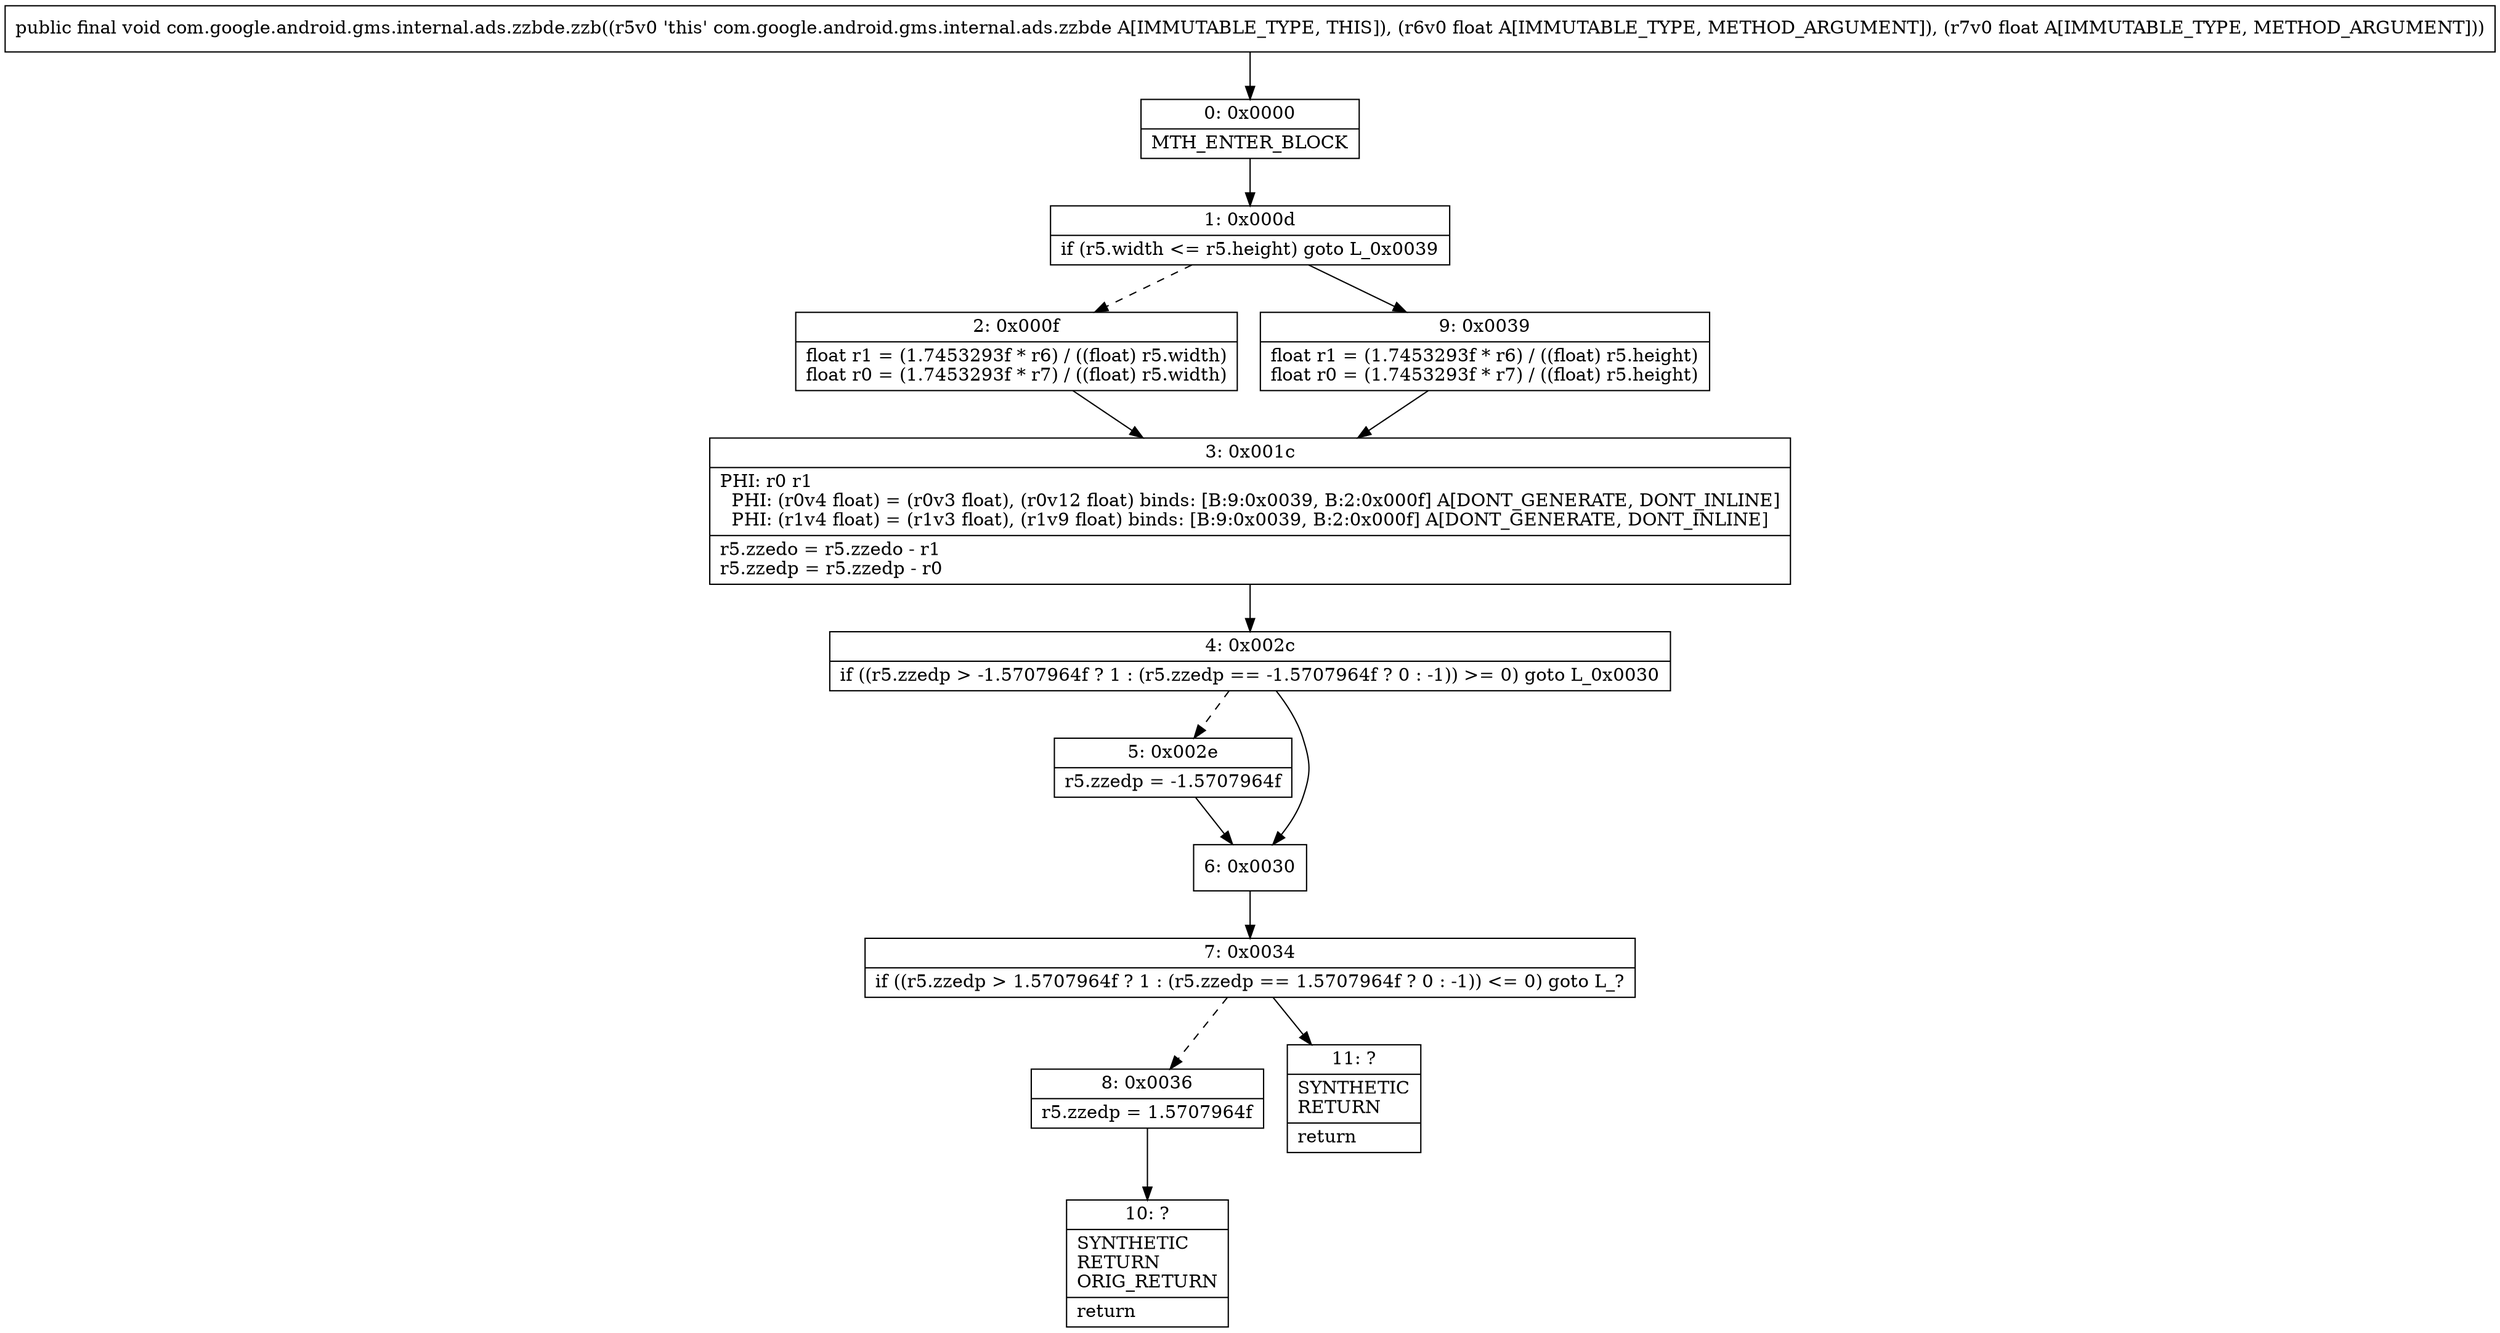 digraph "CFG forcom.google.android.gms.internal.ads.zzbde.zzb(FF)V" {
Node_0 [shape=record,label="{0\:\ 0x0000|MTH_ENTER_BLOCK\l}"];
Node_1 [shape=record,label="{1\:\ 0x000d|if (r5.width \<= r5.height) goto L_0x0039\l}"];
Node_2 [shape=record,label="{2\:\ 0x000f|float r1 = (1.7453293f * r6) \/ ((float) r5.width)\lfloat r0 = (1.7453293f * r7) \/ ((float) r5.width)\l}"];
Node_3 [shape=record,label="{3\:\ 0x001c|PHI: r0 r1 \l  PHI: (r0v4 float) = (r0v3 float), (r0v12 float) binds: [B:9:0x0039, B:2:0x000f] A[DONT_GENERATE, DONT_INLINE]\l  PHI: (r1v4 float) = (r1v3 float), (r1v9 float) binds: [B:9:0x0039, B:2:0x000f] A[DONT_GENERATE, DONT_INLINE]\l|r5.zzedo = r5.zzedo \- r1\lr5.zzedp = r5.zzedp \- r0\l}"];
Node_4 [shape=record,label="{4\:\ 0x002c|if ((r5.zzedp \> \-1.5707964f ? 1 : (r5.zzedp == \-1.5707964f ? 0 : \-1)) \>= 0) goto L_0x0030\l}"];
Node_5 [shape=record,label="{5\:\ 0x002e|r5.zzedp = \-1.5707964f\l}"];
Node_6 [shape=record,label="{6\:\ 0x0030}"];
Node_7 [shape=record,label="{7\:\ 0x0034|if ((r5.zzedp \> 1.5707964f ? 1 : (r5.zzedp == 1.5707964f ? 0 : \-1)) \<= 0) goto L_?\l}"];
Node_8 [shape=record,label="{8\:\ 0x0036|r5.zzedp = 1.5707964f\l}"];
Node_9 [shape=record,label="{9\:\ 0x0039|float r1 = (1.7453293f * r6) \/ ((float) r5.height)\lfloat r0 = (1.7453293f * r7) \/ ((float) r5.height)\l}"];
Node_10 [shape=record,label="{10\:\ ?|SYNTHETIC\lRETURN\lORIG_RETURN\l|return\l}"];
Node_11 [shape=record,label="{11\:\ ?|SYNTHETIC\lRETURN\l|return\l}"];
MethodNode[shape=record,label="{public final void com.google.android.gms.internal.ads.zzbde.zzb((r5v0 'this' com.google.android.gms.internal.ads.zzbde A[IMMUTABLE_TYPE, THIS]), (r6v0 float A[IMMUTABLE_TYPE, METHOD_ARGUMENT]), (r7v0 float A[IMMUTABLE_TYPE, METHOD_ARGUMENT])) }"];
MethodNode -> Node_0;
Node_0 -> Node_1;
Node_1 -> Node_2[style=dashed];
Node_1 -> Node_9;
Node_2 -> Node_3;
Node_3 -> Node_4;
Node_4 -> Node_5[style=dashed];
Node_4 -> Node_6;
Node_5 -> Node_6;
Node_6 -> Node_7;
Node_7 -> Node_8[style=dashed];
Node_7 -> Node_11;
Node_8 -> Node_10;
Node_9 -> Node_3;
}

